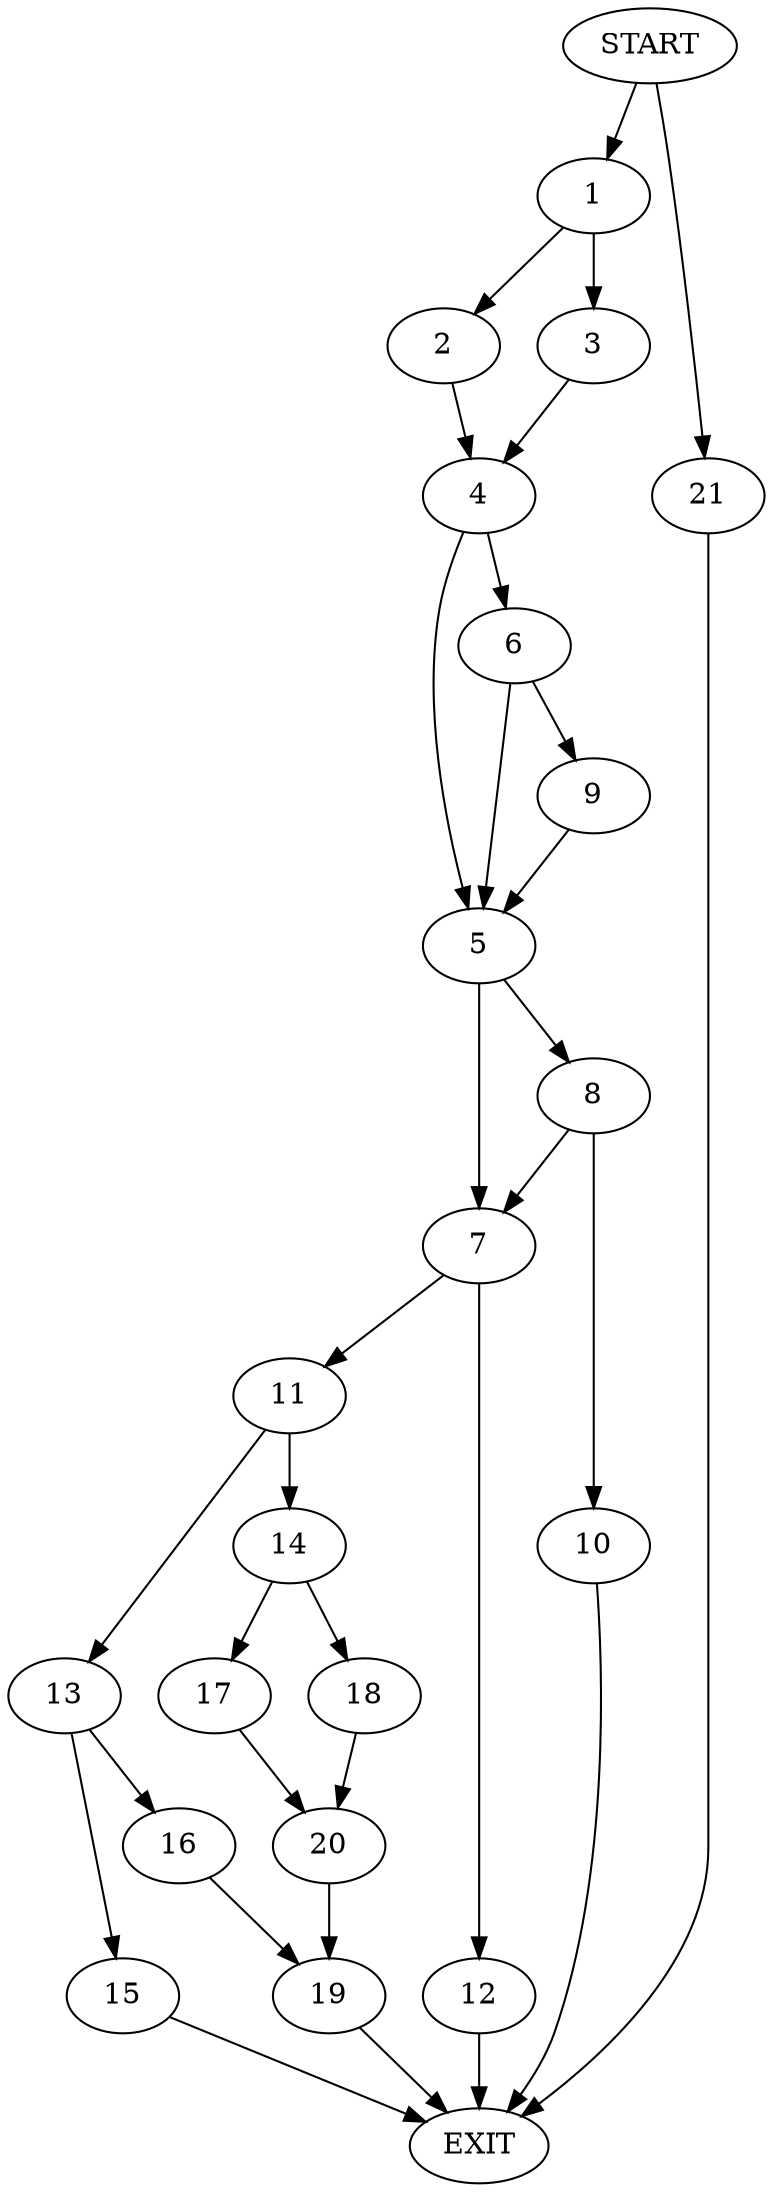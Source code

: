 digraph {
0 [label="START"]
22 [label="EXIT"]
0 -> 1
1 -> 2
1 -> 3
3 -> 4
2 -> 4
4 -> 5
4 -> 6
5 -> 7
5 -> 8
6 -> 9
6 -> 5
9 -> 5
8 -> 7
8 -> 10
7 -> 11
7 -> 12
10 -> 22
11 -> 13
11 -> 14
12 -> 22
13 -> 15
13 -> 16
14 -> 17
14 -> 18
15 -> 22
16 -> 19
19 -> 22
18 -> 20
17 -> 20
20 -> 19
0 -> 21
21 -> 22
}
